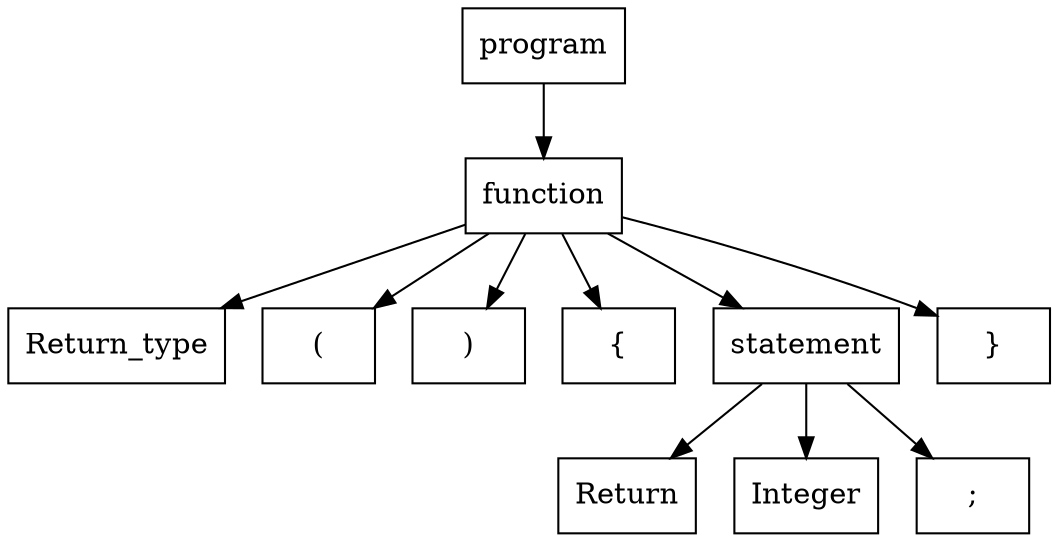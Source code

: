 digraph
{
	node [shape=box]

	program -> function;

	function -> Return_type;
	function -> "(";
	function -> ")";
	function -> "{";

	function -> statement;

	function -> "}";

	statement -> Return;
	statement -> Integer;
	statement -> ";";
}